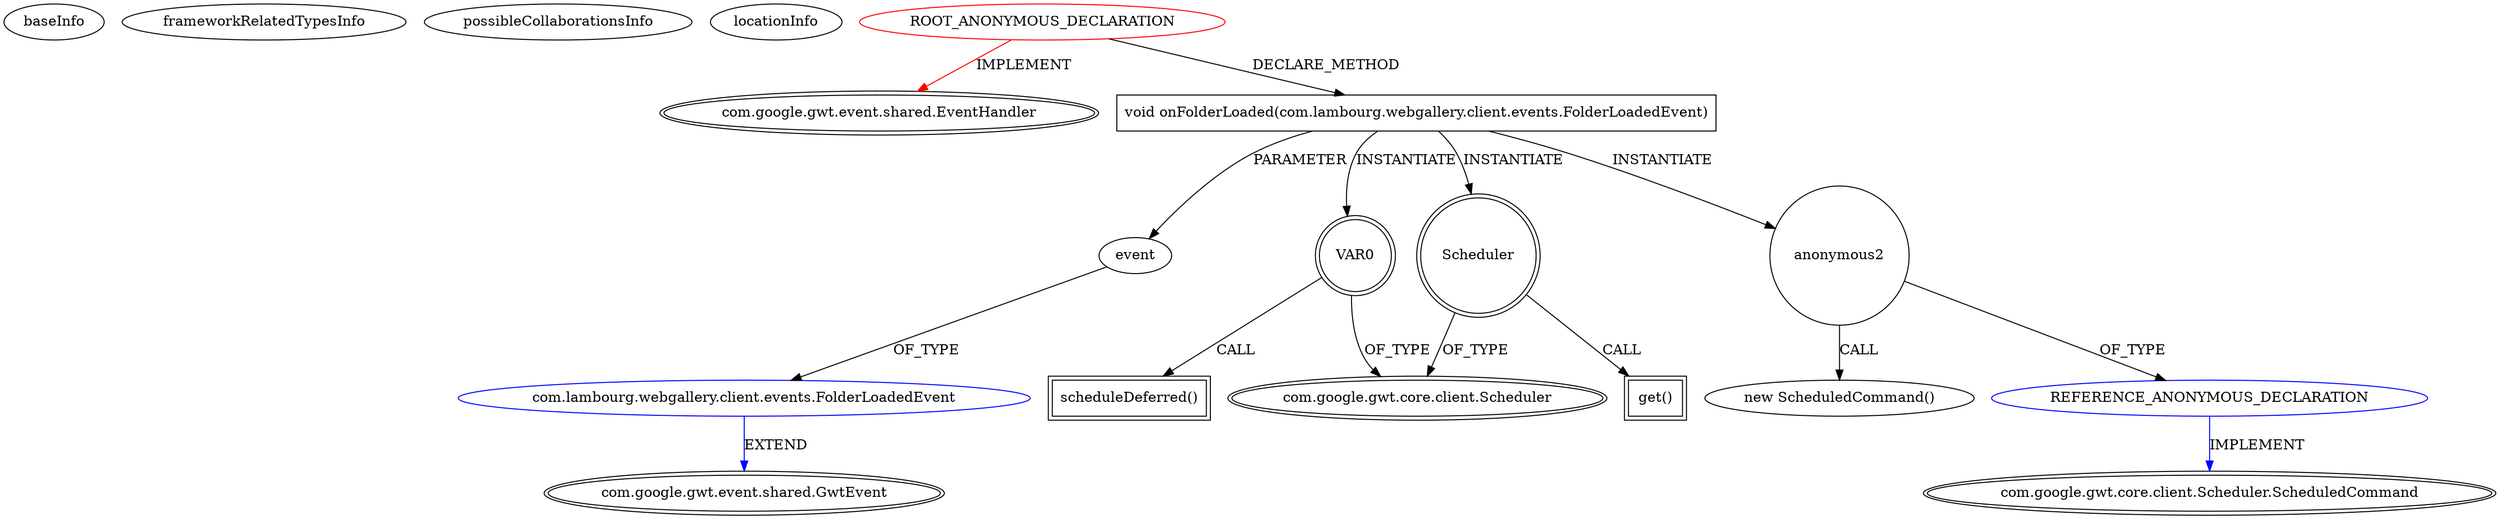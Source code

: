 digraph {
baseInfo[graphId=3539,category="extension_graph",isAnonymous=true,possibleRelation=true]
frameworkRelatedTypesInfo[0="com.google.gwt.event.shared.EventHandler"]
possibleCollaborationsInfo[0="3539~CLIENT_METHOD_DECLARATION-INSTANTIATION-~com.google.gwt.event.shared.EventHandler ~com.google.gwt.core.client.Scheduler.ScheduledCommand ~true~true",1="3539~CLIENT_METHOD_DECLARATION-PARAMETER_DECLARATION-~com.google.gwt.event.shared.EventHandler ~com.google.gwt.event.shared.GwtEvent ~true~false"]
locationInfo[projectName="lambourg-WebGallery",filePath="/lambourg-WebGallery/WebGallery-master/client/src/com/lambourg/webgallery/client/folderview/FolderView.java",contextSignature="void loadFolder(java.lang.String,java.lang.String,boolean)",graphId="3539"]
0[label="ROOT_ANONYMOUS_DECLARATION",vertexType="ROOT_ANONYMOUS_DECLARATION",isFrameworkType=false,color=red]
1[label="com.google.gwt.event.shared.EventHandler",vertexType="FRAMEWORK_INTERFACE_TYPE",isFrameworkType=true,peripheries=2]
6[label="void onFolderLoaded(com.lambourg.webgallery.client.events.FolderLoadedEvent)",vertexType="CLIENT_METHOD_DECLARATION",isFrameworkType=false,shape=box]
7[label="event",vertexType="PARAMETER_DECLARATION",isFrameworkType=false]
8[label="com.lambourg.webgallery.client.events.FolderLoadedEvent",vertexType="REFERENCE_CLIENT_CLASS_DECLARATION",isFrameworkType=false,color=blue]
9[label="com.google.gwt.event.shared.GwtEvent",vertexType="FRAMEWORK_CLASS_TYPE",isFrameworkType=true,peripheries=2]
10[label="VAR0",vertexType="VARIABLE_EXPRESION",isFrameworkType=true,peripheries=2,shape=circle]
12[label="com.google.gwt.core.client.Scheduler",vertexType="FRAMEWORK_CLASS_TYPE",isFrameworkType=true,peripheries=2]
11[label="scheduleDeferred()",vertexType="INSIDE_CALL",isFrameworkType=true,peripheries=2,shape=box]
13[label="Scheduler",vertexType="VARIABLE_EXPRESION",isFrameworkType=true,peripheries=2,shape=circle]
14[label="get()",vertexType="INSIDE_CALL",isFrameworkType=true,peripheries=2,shape=box]
17[label="anonymous2",vertexType="VARIABLE_EXPRESION",isFrameworkType=false,shape=circle]
18[label="REFERENCE_ANONYMOUS_DECLARATION",vertexType="REFERENCE_ANONYMOUS_DECLARATION",isFrameworkType=false,color=blue]
19[label="com.google.gwt.core.client.Scheduler.ScheduledCommand",vertexType="FRAMEWORK_INTERFACE_TYPE",isFrameworkType=true,peripheries=2]
16[label="new ScheduledCommand()",vertexType="CONSTRUCTOR_CALL",isFrameworkType=false]
0->1[label="IMPLEMENT",color=red]
0->6[label="DECLARE_METHOD"]
8->9[label="EXTEND",color=blue]
7->8[label="OF_TYPE"]
6->7[label="PARAMETER"]
6->10[label="INSTANTIATE"]
10->12[label="OF_TYPE"]
10->11[label="CALL"]
6->13[label="INSTANTIATE"]
13->12[label="OF_TYPE"]
13->14[label="CALL"]
6->17[label="INSTANTIATE"]
18->19[label="IMPLEMENT",color=blue]
17->18[label="OF_TYPE"]
17->16[label="CALL"]
}
